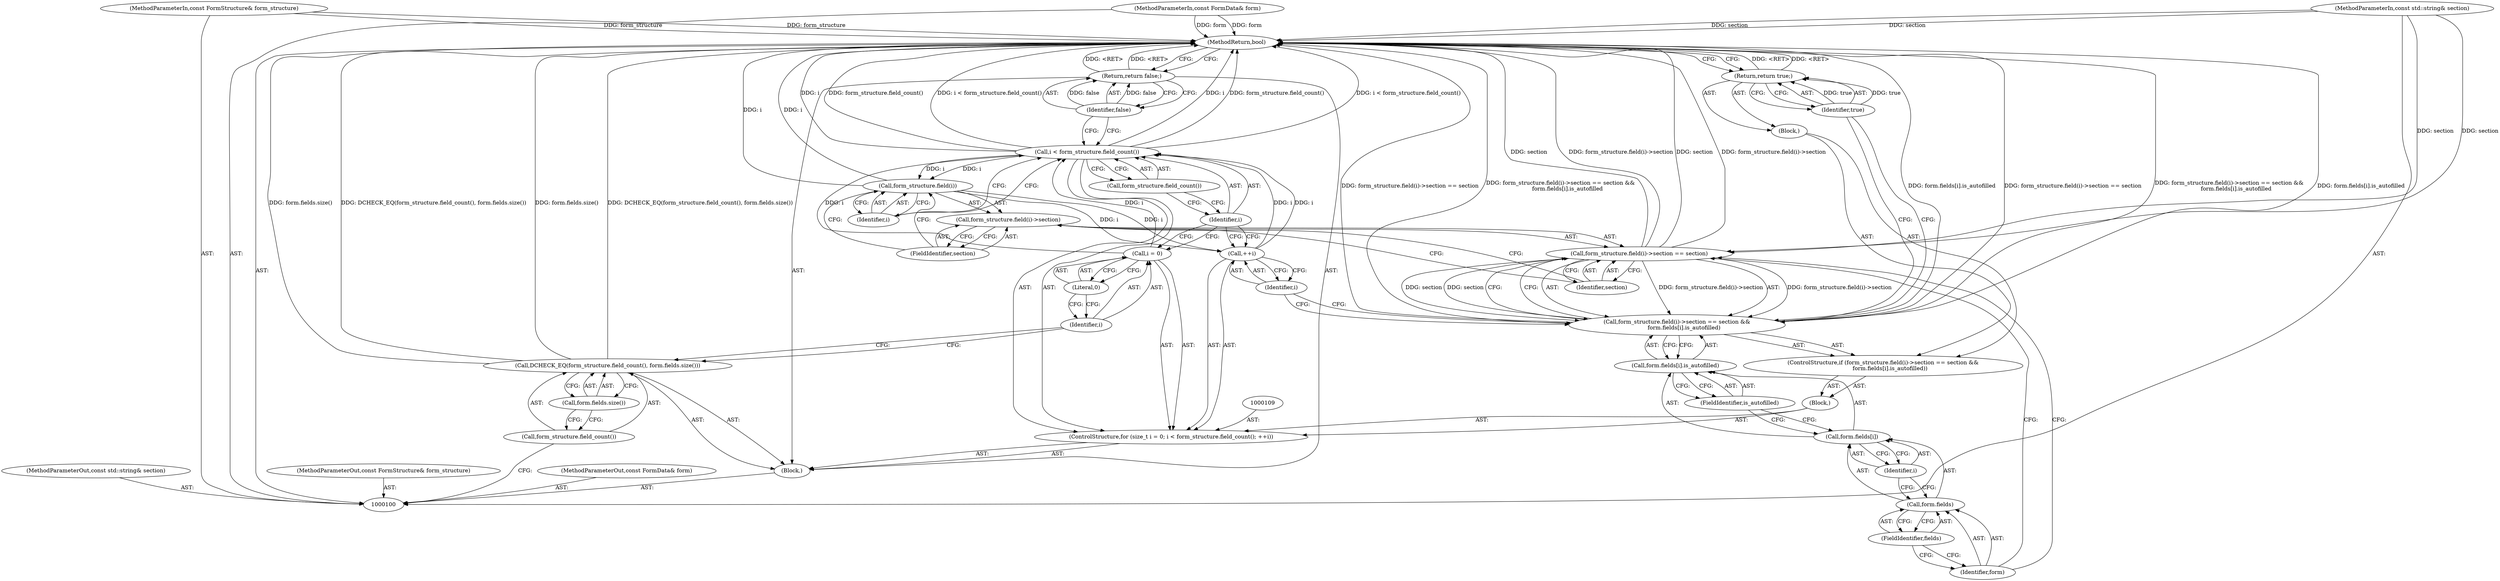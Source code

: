 digraph "1_Chrome_b025e82307a8490501bb030266cd955c391abcb7_1" {
"1000139" [label="(MethodReturn,bool)"];
"1000101" [label="(MethodParameterIn,const FormStructure& form_structure)"];
"1000203" [label="(MethodParameterOut,const FormStructure& form_structure)"];
"1000137" [label="(Return,return false;)"];
"1000138" [label="(Identifier,false)"];
"1000102" [label="(MethodParameterIn,const FormData& form)"];
"1000204" [label="(MethodParameterOut,const FormData& form)"];
"1000103" [label="(MethodParameterIn,const std::string& section)"];
"1000205" [label="(MethodParameterOut,const std::string& section)"];
"1000104" [label="(Block,)"];
"1000106" [label="(Call,form_structure.field_count())"];
"1000105" [label="(Call,DCHECK_EQ(form_structure.field_count(), form.fields.size()))"];
"1000107" [label="(Call,form.fields.size())"];
"1000110" [label="(Call,i = 0)"];
"1000111" [label="(Identifier,i)"];
"1000112" [label="(Literal,0)"];
"1000108" [label="(ControlStructure,for (size_t i = 0; i < form_structure.field_count(); ++i))"];
"1000113" [label="(Call,i < form_structure.field_count())"];
"1000114" [label="(Identifier,i)"];
"1000115" [label="(Call,form_structure.field_count())"];
"1000116" [label="(Call,++i)"];
"1000117" [label="(Identifier,i)"];
"1000118" [label="(Block,)"];
"1000124" [label="(Identifier,i)"];
"1000125" [label="(FieldIdentifier,section)"];
"1000119" [label="(ControlStructure,if (form_structure.field(i)->section == section &&\n        form.fields[i].is_autofilled))"];
"1000126" [label="(Identifier,section)"];
"1000120" [label="(Call,form_structure.field(i)->section == section &&\n        form.fields[i].is_autofilled)"];
"1000121" [label="(Call,form_structure.field(i)->section == section)"];
"1000122" [label="(Call,form_structure.field(i)->section)"];
"1000123" [label="(Call,form_structure.field(i))"];
"1000131" [label="(FieldIdentifier,fields)"];
"1000132" [label="(Identifier,i)"];
"1000133" [label="(FieldIdentifier,is_autofilled)"];
"1000134" [label="(Block,)"];
"1000127" [label="(Call,form.fields[i].is_autofilled)"];
"1000128" [label="(Call,form.fields[i])"];
"1000129" [label="(Call,form.fields)"];
"1000130" [label="(Identifier,form)"];
"1000136" [label="(Identifier,true)"];
"1000135" [label="(Return,return true;)"];
"1000139" -> "1000100"  [label="AST: "];
"1000139" -> "1000135"  [label="CFG: "];
"1000139" -> "1000137"  [label="CFG: "];
"1000121" -> "1000139"  [label="DDG: section"];
"1000121" -> "1000139"  [label="DDG: form_structure.field(i)->section"];
"1000105" -> "1000139"  [label="DDG: form.fields.size()"];
"1000105" -> "1000139"  [label="DDG: DCHECK_EQ(form_structure.field_count(), form.fields.size())"];
"1000113" -> "1000139"  [label="DDG: i"];
"1000113" -> "1000139"  [label="DDG: form_structure.field_count()"];
"1000113" -> "1000139"  [label="DDG: i < form_structure.field_count()"];
"1000103" -> "1000139"  [label="DDG: section"];
"1000120" -> "1000139"  [label="DDG: form.fields[i].is_autofilled"];
"1000120" -> "1000139"  [label="DDG: form_structure.field(i)->section == section"];
"1000120" -> "1000139"  [label="DDG: form_structure.field(i)->section == section &&\n        form.fields[i].is_autofilled"];
"1000102" -> "1000139"  [label="DDG: form"];
"1000123" -> "1000139"  [label="DDG: i"];
"1000101" -> "1000139"  [label="DDG: form_structure"];
"1000135" -> "1000139"  [label="DDG: <RET>"];
"1000137" -> "1000139"  [label="DDG: <RET>"];
"1000101" -> "1000100"  [label="AST: "];
"1000101" -> "1000139"  [label="DDG: form_structure"];
"1000203" -> "1000100"  [label="AST: "];
"1000137" -> "1000104"  [label="AST: "];
"1000137" -> "1000138"  [label="CFG: "];
"1000138" -> "1000137"  [label="AST: "];
"1000139" -> "1000137"  [label="CFG: "];
"1000137" -> "1000139"  [label="DDG: <RET>"];
"1000138" -> "1000137"  [label="DDG: false"];
"1000138" -> "1000137"  [label="AST: "];
"1000138" -> "1000113"  [label="CFG: "];
"1000137" -> "1000138"  [label="CFG: "];
"1000138" -> "1000137"  [label="DDG: false"];
"1000102" -> "1000100"  [label="AST: "];
"1000102" -> "1000139"  [label="DDG: form"];
"1000204" -> "1000100"  [label="AST: "];
"1000103" -> "1000100"  [label="AST: "];
"1000103" -> "1000139"  [label="DDG: section"];
"1000103" -> "1000121"  [label="DDG: section"];
"1000205" -> "1000100"  [label="AST: "];
"1000104" -> "1000100"  [label="AST: "];
"1000105" -> "1000104"  [label="AST: "];
"1000108" -> "1000104"  [label="AST: "];
"1000137" -> "1000104"  [label="AST: "];
"1000106" -> "1000105"  [label="AST: "];
"1000106" -> "1000100"  [label="CFG: "];
"1000107" -> "1000106"  [label="CFG: "];
"1000105" -> "1000104"  [label="AST: "];
"1000105" -> "1000107"  [label="CFG: "];
"1000106" -> "1000105"  [label="AST: "];
"1000107" -> "1000105"  [label="AST: "];
"1000111" -> "1000105"  [label="CFG: "];
"1000105" -> "1000139"  [label="DDG: form.fields.size()"];
"1000105" -> "1000139"  [label="DDG: DCHECK_EQ(form_structure.field_count(), form.fields.size())"];
"1000107" -> "1000105"  [label="AST: "];
"1000107" -> "1000106"  [label="CFG: "];
"1000105" -> "1000107"  [label="CFG: "];
"1000110" -> "1000108"  [label="AST: "];
"1000110" -> "1000112"  [label="CFG: "];
"1000111" -> "1000110"  [label="AST: "];
"1000112" -> "1000110"  [label="AST: "];
"1000114" -> "1000110"  [label="CFG: "];
"1000110" -> "1000113"  [label="DDG: i"];
"1000111" -> "1000110"  [label="AST: "];
"1000111" -> "1000105"  [label="CFG: "];
"1000112" -> "1000111"  [label="CFG: "];
"1000112" -> "1000110"  [label="AST: "];
"1000112" -> "1000111"  [label="CFG: "];
"1000110" -> "1000112"  [label="CFG: "];
"1000108" -> "1000104"  [label="AST: "];
"1000109" -> "1000108"  [label="AST: "];
"1000110" -> "1000108"  [label="AST: "];
"1000113" -> "1000108"  [label="AST: "];
"1000116" -> "1000108"  [label="AST: "];
"1000118" -> "1000108"  [label="AST: "];
"1000113" -> "1000108"  [label="AST: "];
"1000113" -> "1000115"  [label="CFG: "];
"1000114" -> "1000113"  [label="AST: "];
"1000115" -> "1000113"  [label="AST: "];
"1000124" -> "1000113"  [label="CFG: "];
"1000138" -> "1000113"  [label="CFG: "];
"1000113" -> "1000139"  [label="DDG: i"];
"1000113" -> "1000139"  [label="DDG: form_structure.field_count()"];
"1000113" -> "1000139"  [label="DDG: i < form_structure.field_count()"];
"1000116" -> "1000113"  [label="DDG: i"];
"1000110" -> "1000113"  [label="DDG: i"];
"1000113" -> "1000123"  [label="DDG: i"];
"1000114" -> "1000113"  [label="AST: "];
"1000114" -> "1000110"  [label="CFG: "];
"1000114" -> "1000116"  [label="CFG: "];
"1000115" -> "1000114"  [label="CFG: "];
"1000115" -> "1000113"  [label="AST: "];
"1000115" -> "1000114"  [label="CFG: "];
"1000113" -> "1000115"  [label="CFG: "];
"1000116" -> "1000108"  [label="AST: "];
"1000116" -> "1000117"  [label="CFG: "];
"1000117" -> "1000116"  [label="AST: "];
"1000114" -> "1000116"  [label="CFG: "];
"1000116" -> "1000113"  [label="DDG: i"];
"1000123" -> "1000116"  [label="DDG: i"];
"1000117" -> "1000116"  [label="AST: "];
"1000117" -> "1000120"  [label="CFG: "];
"1000116" -> "1000117"  [label="CFG: "];
"1000118" -> "1000108"  [label="AST: "];
"1000119" -> "1000118"  [label="AST: "];
"1000124" -> "1000123"  [label="AST: "];
"1000124" -> "1000113"  [label="CFG: "];
"1000123" -> "1000124"  [label="CFG: "];
"1000125" -> "1000122"  [label="AST: "];
"1000125" -> "1000123"  [label="CFG: "];
"1000122" -> "1000125"  [label="CFG: "];
"1000119" -> "1000118"  [label="AST: "];
"1000120" -> "1000119"  [label="AST: "];
"1000134" -> "1000119"  [label="AST: "];
"1000126" -> "1000121"  [label="AST: "];
"1000126" -> "1000122"  [label="CFG: "];
"1000121" -> "1000126"  [label="CFG: "];
"1000120" -> "1000119"  [label="AST: "];
"1000120" -> "1000121"  [label="CFG: "];
"1000120" -> "1000127"  [label="CFG: "];
"1000121" -> "1000120"  [label="AST: "];
"1000127" -> "1000120"  [label="AST: "];
"1000136" -> "1000120"  [label="CFG: "];
"1000117" -> "1000120"  [label="CFG: "];
"1000120" -> "1000139"  [label="DDG: form.fields[i].is_autofilled"];
"1000120" -> "1000139"  [label="DDG: form_structure.field(i)->section == section"];
"1000120" -> "1000139"  [label="DDG: form_structure.field(i)->section == section &&\n        form.fields[i].is_autofilled"];
"1000121" -> "1000120"  [label="DDG: form_structure.field(i)->section"];
"1000121" -> "1000120"  [label="DDG: section"];
"1000121" -> "1000120"  [label="AST: "];
"1000121" -> "1000126"  [label="CFG: "];
"1000122" -> "1000121"  [label="AST: "];
"1000126" -> "1000121"  [label="AST: "];
"1000130" -> "1000121"  [label="CFG: "];
"1000120" -> "1000121"  [label="CFG: "];
"1000121" -> "1000139"  [label="DDG: section"];
"1000121" -> "1000139"  [label="DDG: form_structure.field(i)->section"];
"1000121" -> "1000120"  [label="DDG: form_structure.field(i)->section"];
"1000121" -> "1000120"  [label="DDG: section"];
"1000103" -> "1000121"  [label="DDG: section"];
"1000122" -> "1000121"  [label="AST: "];
"1000122" -> "1000125"  [label="CFG: "];
"1000123" -> "1000122"  [label="AST: "];
"1000125" -> "1000122"  [label="AST: "];
"1000126" -> "1000122"  [label="CFG: "];
"1000123" -> "1000122"  [label="AST: "];
"1000123" -> "1000124"  [label="CFG: "];
"1000124" -> "1000123"  [label="AST: "];
"1000125" -> "1000123"  [label="CFG: "];
"1000123" -> "1000139"  [label="DDG: i"];
"1000123" -> "1000116"  [label="DDG: i"];
"1000113" -> "1000123"  [label="DDG: i"];
"1000131" -> "1000129"  [label="AST: "];
"1000131" -> "1000130"  [label="CFG: "];
"1000129" -> "1000131"  [label="CFG: "];
"1000132" -> "1000128"  [label="AST: "];
"1000132" -> "1000129"  [label="CFG: "];
"1000128" -> "1000132"  [label="CFG: "];
"1000133" -> "1000127"  [label="AST: "];
"1000133" -> "1000128"  [label="CFG: "];
"1000127" -> "1000133"  [label="CFG: "];
"1000134" -> "1000119"  [label="AST: "];
"1000135" -> "1000134"  [label="AST: "];
"1000127" -> "1000120"  [label="AST: "];
"1000127" -> "1000133"  [label="CFG: "];
"1000128" -> "1000127"  [label="AST: "];
"1000133" -> "1000127"  [label="AST: "];
"1000120" -> "1000127"  [label="CFG: "];
"1000128" -> "1000127"  [label="AST: "];
"1000128" -> "1000132"  [label="CFG: "];
"1000129" -> "1000128"  [label="AST: "];
"1000132" -> "1000128"  [label="AST: "];
"1000133" -> "1000128"  [label="CFG: "];
"1000129" -> "1000128"  [label="AST: "];
"1000129" -> "1000131"  [label="CFG: "];
"1000130" -> "1000129"  [label="AST: "];
"1000131" -> "1000129"  [label="AST: "];
"1000132" -> "1000129"  [label="CFG: "];
"1000130" -> "1000129"  [label="AST: "];
"1000130" -> "1000121"  [label="CFG: "];
"1000131" -> "1000130"  [label="CFG: "];
"1000136" -> "1000135"  [label="AST: "];
"1000136" -> "1000120"  [label="CFG: "];
"1000135" -> "1000136"  [label="CFG: "];
"1000136" -> "1000135"  [label="DDG: true"];
"1000135" -> "1000134"  [label="AST: "];
"1000135" -> "1000136"  [label="CFG: "];
"1000136" -> "1000135"  [label="AST: "];
"1000139" -> "1000135"  [label="CFG: "];
"1000135" -> "1000139"  [label="DDG: <RET>"];
"1000136" -> "1000135"  [label="DDG: true"];
}
